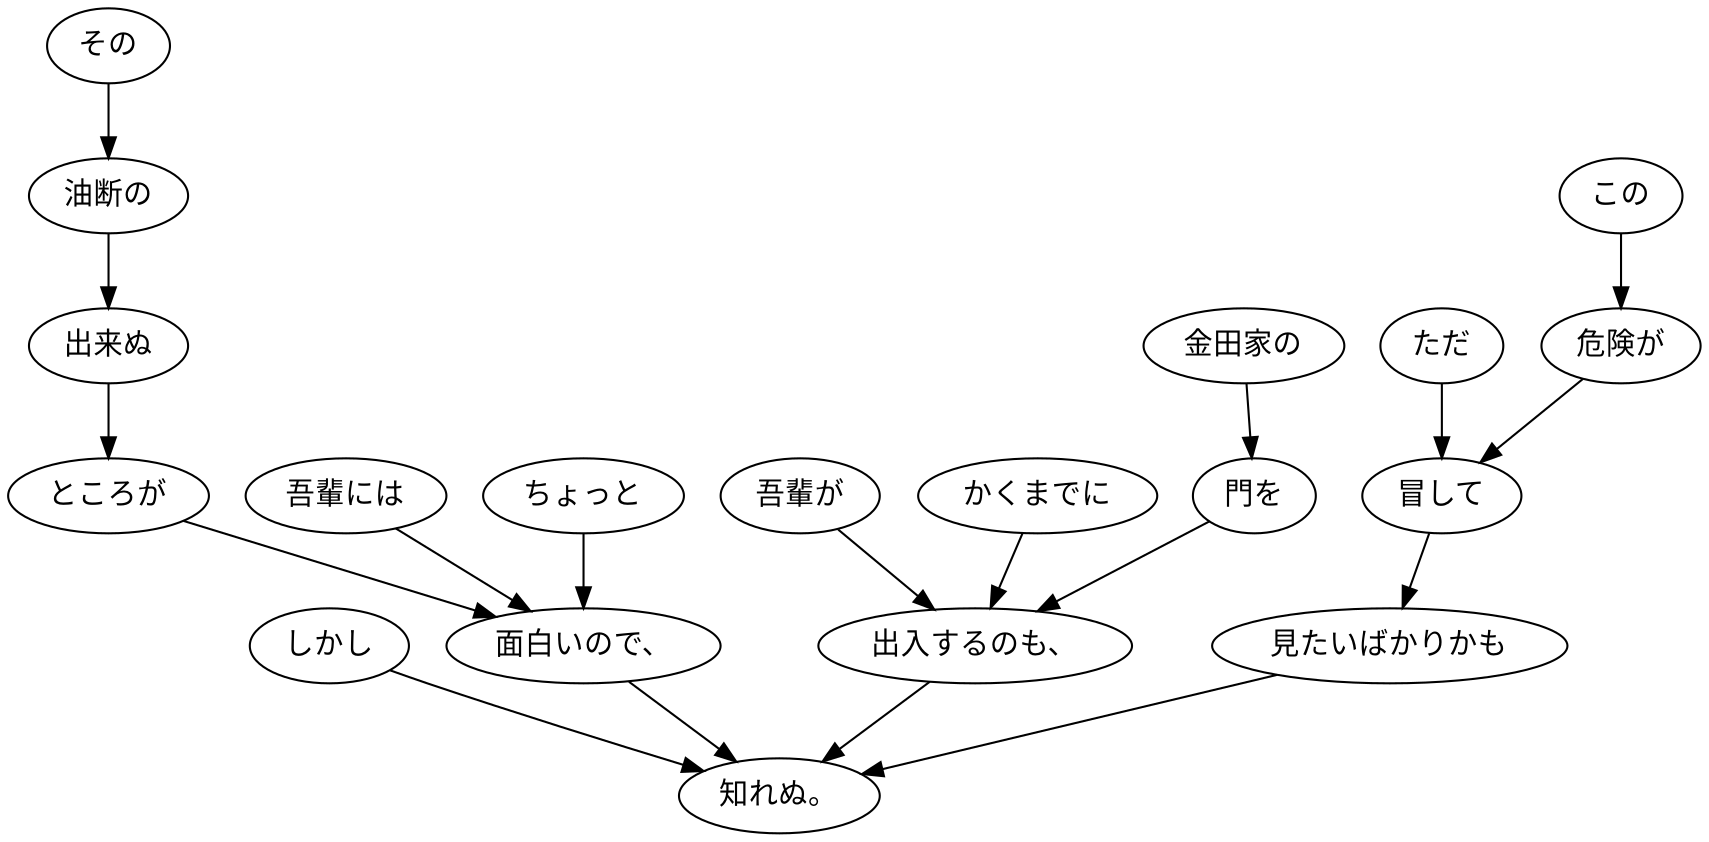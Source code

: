 digraph graph2088 {
	node0 [label="しかし"];
	node1 [label="その"];
	node2 [label="油断の"];
	node3 [label="出来ぬ"];
	node4 [label="ところが"];
	node5 [label="吾輩には"];
	node6 [label="ちょっと"];
	node7 [label="面白いので、"];
	node8 [label="吾輩が"];
	node9 [label="かくまでに"];
	node10 [label="金田家の"];
	node11 [label="門を"];
	node12 [label="出入するのも、"];
	node13 [label="ただ"];
	node14 [label="この"];
	node15 [label="危険が"];
	node16 [label="冒して"];
	node17 [label="見たいばかりかも"];
	node18 [label="知れぬ。"];
	node0 -> node18;
	node1 -> node2;
	node2 -> node3;
	node3 -> node4;
	node4 -> node7;
	node5 -> node7;
	node6 -> node7;
	node7 -> node18;
	node8 -> node12;
	node9 -> node12;
	node10 -> node11;
	node11 -> node12;
	node12 -> node18;
	node13 -> node16;
	node14 -> node15;
	node15 -> node16;
	node16 -> node17;
	node17 -> node18;
}
